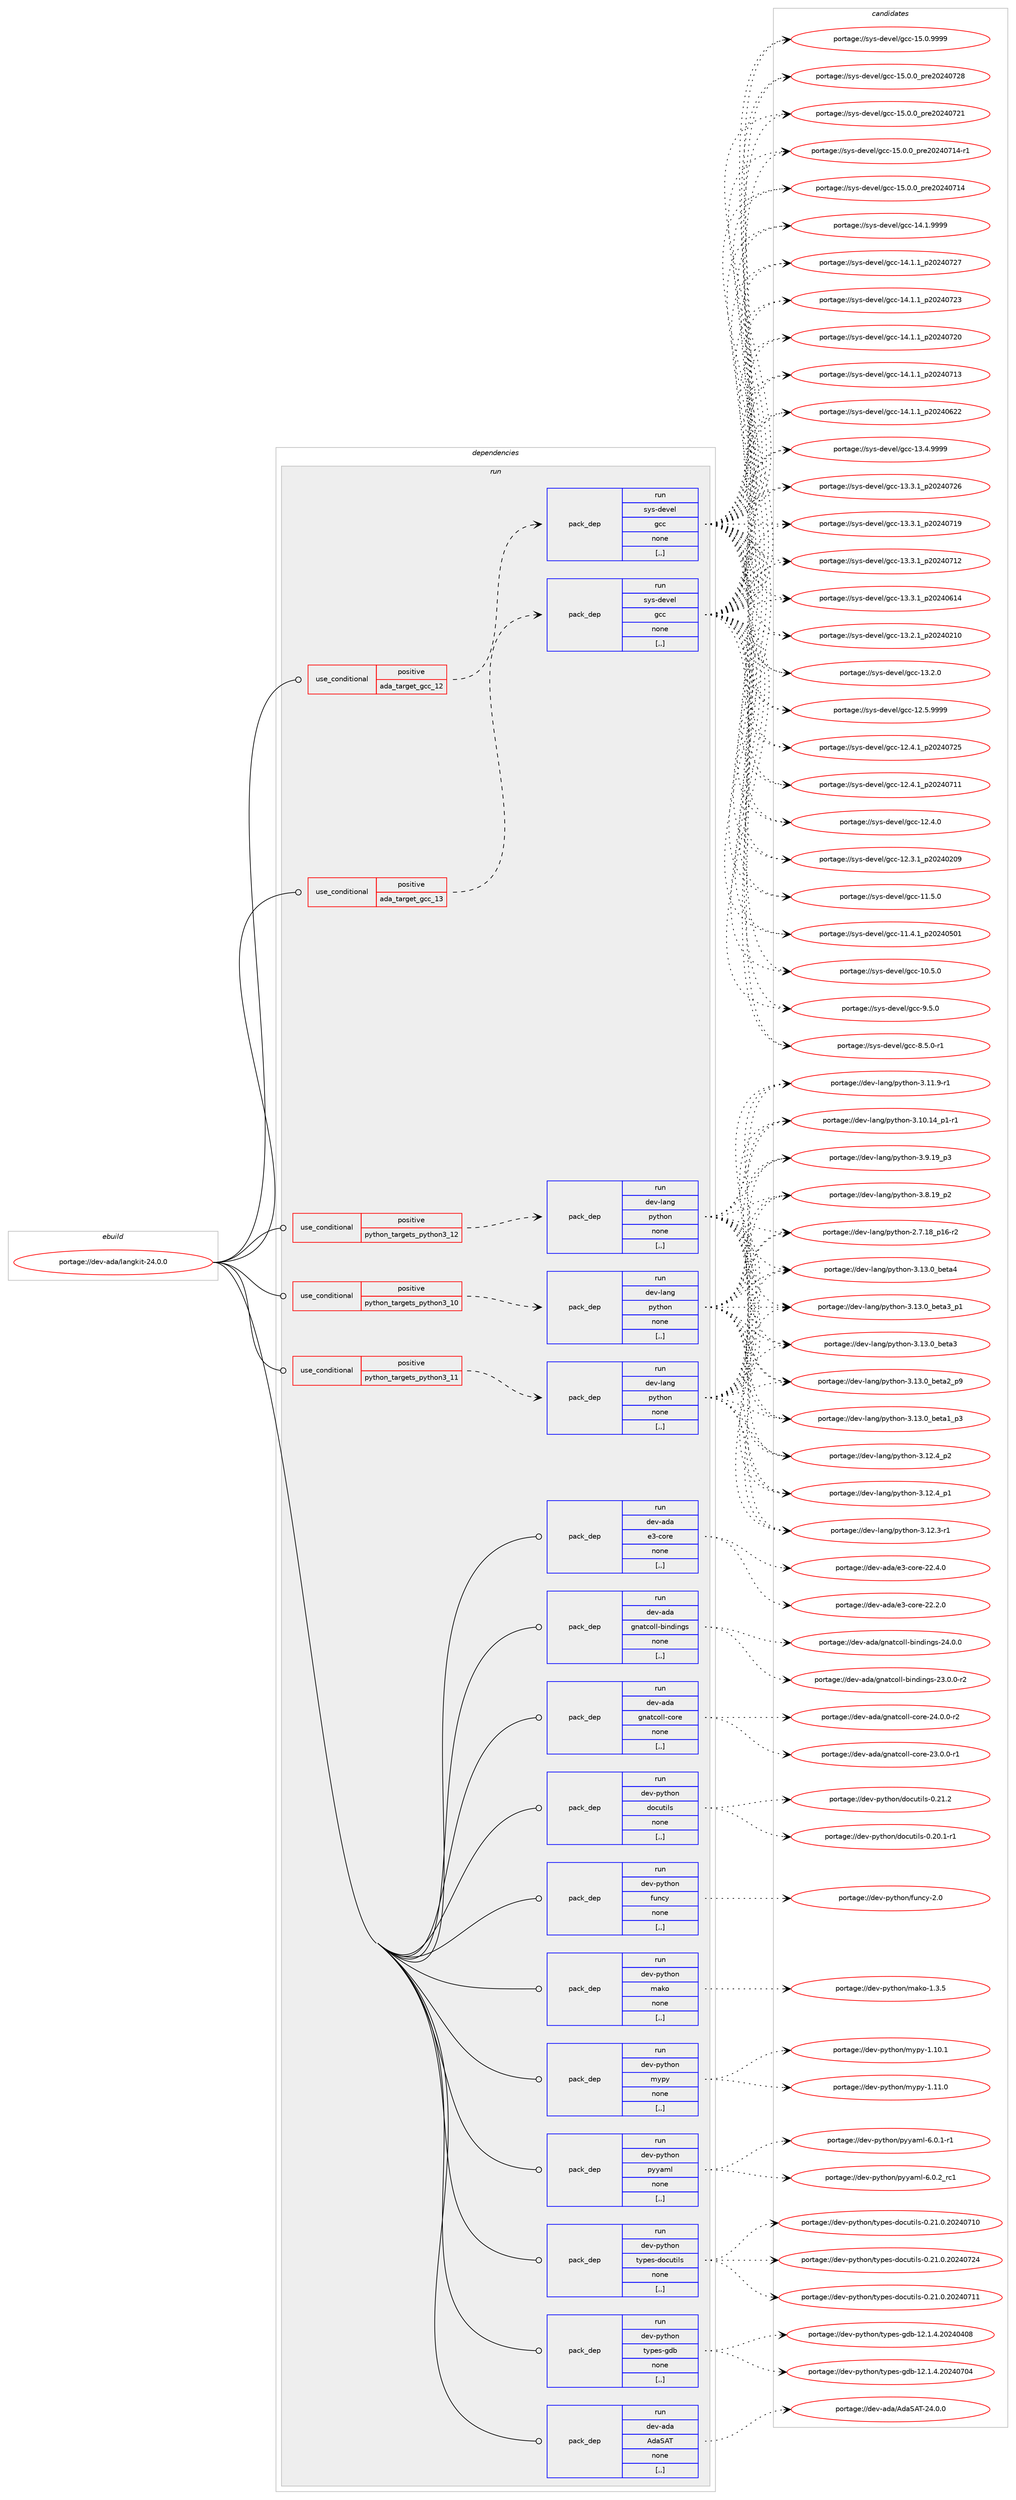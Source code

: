 digraph prolog {

# *************
# Graph options
# *************

newrank=true;
concentrate=true;
compound=true;
graph [rankdir=LR,fontname=Helvetica,fontsize=10,ranksep=1.5];#, ranksep=2.5, nodesep=0.2];
edge  [arrowhead=vee];
node  [fontname=Helvetica,fontsize=10];

# **********
# The ebuild
# **********

subgraph cluster_leftcol {
color=gray;
label=<<i>ebuild</i>>;
id [label="portage://dev-ada/langkit-24.0.0", color=red, width=4, href="../dev-ada/langkit-24.0.0.svg"];
}

# ****************
# The dependencies
# ****************

subgraph cluster_midcol {
color=gray;
label=<<i>dependencies</i>>;
subgraph cluster_compile {
fillcolor="#eeeeee";
style=filled;
label=<<i>compile</i>>;
}
subgraph cluster_compileandrun {
fillcolor="#eeeeee";
style=filled;
label=<<i>compile and run</i>>;
}
subgraph cluster_run {
fillcolor="#eeeeee";
style=filled;
label=<<i>run</i>>;
subgraph cond16660 {
dependency64424 [label=<<TABLE BORDER="0" CELLBORDER="1" CELLSPACING="0" CELLPADDING="4"><TR><TD ROWSPAN="3" CELLPADDING="10">use_conditional</TD></TR><TR><TD>positive</TD></TR><TR><TD>ada_target_gcc_12</TD></TR></TABLE>>, shape=none, color=red];
subgraph pack46844 {
dependency64425 [label=<<TABLE BORDER="0" CELLBORDER="1" CELLSPACING="0" CELLPADDING="4" WIDTH="220"><TR><TD ROWSPAN="6" CELLPADDING="30">pack_dep</TD></TR><TR><TD WIDTH="110">run</TD></TR><TR><TD>sys-devel</TD></TR><TR><TD>gcc</TD></TR><TR><TD>none</TD></TR><TR><TD>[,,]</TD></TR></TABLE>>, shape=none, color=blue];
}
dependency64424:e -> dependency64425:w [weight=20,style="dashed",arrowhead="vee"];
}
id:e -> dependency64424:w [weight=20,style="solid",arrowhead="odot"];
subgraph cond16661 {
dependency64426 [label=<<TABLE BORDER="0" CELLBORDER="1" CELLSPACING="0" CELLPADDING="4"><TR><TD ROWSPAN="3" CELLPADDING="10">use_conditional</TD></TR><TR><TD>positive</TD></TR><TR><TD>ada_target_gcc_13</TD></TR></TABLE>>, shape=none, color=red];
subgraph pack46845 {
dependency64427 [label=<<TABLE BORDER="0" CELLBORDER="1" CELLSPACING="0" CELLPADDING="4" WIDTH="220"><TR><TD ROWSPAN="6" CELLPADDING="30">pack_dep</TD></TR><TR><TD WIDTH="110">run</TD></TR><TR><TD>sys-devel</TD></TR><TR><TD>gcc</TD></TR><TR><TD>none</TD></TR><TR><TD>[,,]</TD></TR></TABLE>>, shape=none, color=blue];
}
dependency64426:e -> dependency64427:w [weight=20,style="dashed",arrowhead="vee"];
}
id:e -> dependency64426:w [weight=20,style="solid",arrowhead="odot"];
subgraph cond16662 {
dependency64428 [label=<<TABLE BORDER="0" CELLBORDER="1" CELLSPACING="0" CELLPADDING="4"><TR><TD ROWSPAN="3" CELLPADDING="10">use_conditional</TD></TR><TR><TD>positive</TD></TR><TR><TD>python_targets_python3_10</TD></TR></TABLE>>, shape=none, color=red];
subgraph pack46846 {
dependency64429 [label=<<TABLE BORDER="0" CELLBORDER="1" CELLSPACING="0" CELLPADDING="4" WIDTH="220"><TR><TD ROWSPAN="6" CELLPADDING="30">pack_dep</TD></TR><TR><TD WIDTH="110">run</TD></TR><TR><TD>dev-lang</TD></TR><TR><TD>python</TD></TR><TR><TD>none</TD></TR><TR><TD>[,,]</TD></TR></TABLE>>, shape=none, color=blue];
}
dependency64428:e -> dependency64429:w [weight=20,style="dashed",arrowhead="vee"];
}
id:e -> dependency64428:w [weight=20,style="solid",arrowhead="odot"];
subgraph cond16663 {
dependency64430 [label=<<TABLE BORDER="0" CELLBORDER="1" CELLSPACING="0" CELLPADDING="4"><TR><TD ROWSPAN="3" CELLPADDING="10">use_conditional</TD></TR><TR><TD>positive</TD></TR><TR><TD>python_targets_python3_11</TD></TR></TABLE>>, shape=none, color=red];
subgraph pack46847 {
dependency64431 [label=<<TABLE BORDER="0" CELLBORDER="1" CELLSPACING="0" CELLPADDING="4" WIDTH="220"><TR><TD ROWSPAN="6" CELLPADDING="30">pack_dep</TD></TR><TR><TD WIDTH="110">run</TD></TR><TR><TD>dev-lang</TD></TR><TR><TD>python</TD></TR><TR><TD>none</TD></TR><TR><TD>[,,]</TD></TR></TABLE>>, shape=none, color=blue];
}
dependency64430:e -> dependency64431:w [weight=20,style="dashed",arrowhead="vee"];
}
id:e -> dependency64430:w [weight=20,style="solid",arrowhead="odot"];
subgraph cond16664 {
dependency64432 [label=<<TABLE BORDER="0" CELLBORDER="1" CELLSPACING="0" CELLPADDING="4"><TR><TD ROWSPAN="3" CELLPADDING="10">use_conditional</TD></TR><TR><TD>positive</TD></TR><TR><TD>python_targets_python3_12</TD></TR></TABLE>>, shape=none, color=red];
subgraph pack46848 {
dependency64433 [label=<<TABLE BORDER="0" CELLBORDER="1" CELLSPACING="0" CELLPADDING="4" WIDTH="220"><TR><TD ROWSPAN="6" CELLPADDING="30">pack_dep</TD></TR><TR><TD WIDTH="110">run</TD></TR><TR><TD>dev-lang</TD></TR><TR><TD>python</TD></TR><TR><TD>none</TD></TR><TR><TD>[,,]</TD></TR></TABLE>>, shape=none, color=blue];
}
dependency64432:e -> dependency64433:w [weight=20,style="dashed",arrowhead="vee"];
}
id:e -> dependency64432:w [weight=20,style="solid",arrowhead="odot"];
subgraph pack46849 {
dependency64434 [label=<<TABLE BORDER="0" CELLBORDER="1" CELLSPACING="0" CELLPADDING="4" WIDTH="220"><TR><TD ROWSPAN="6" CELLPADDING="30">pack_dep</TD></TR><TR><TD WIDTH="110">run</TD></TR><TR><TD>dev-ada</TD></TR><TR><TD>AdaSAT</TD></TR><TR><TD>none</TD></TR><TR><TD>[,,]</TD></TR></TABLE>>, shape=none, color=blue];
}
id:e -> dependency64434:w [weight=20,style="solid",arrowhead="odot"];
subgraph pack46850 {
dependency64435 [label=<<TABLE BORDER="0" CELLBORDER="1" CELLSPACING="0" CELLPADDING="4" WIDTH="220"><TR><TD ROWSPAN="6" CELLPADDING="30">pack_dep</TD></TR><TR><TD WIDTH="110">run</TD></TR><TR><TD>dev-ada</TD></TR><TR><TD>e3-core</TD></TR><TR><TD>none</TD></TR><TR><TD>[,,]</TD></TR></TABLE>>, shape=none, color=blue];
}
id:e -> dependency64435:w [weight=20,style="solid",arrowhead="odot"];
subgraph pack46851 {
dependency64436 [label=<<TABLE BORDER="0" CELLBORDER="1" CELLSPACING="0" CELLPADDING="4" WIDTH="220"><TR><TD ROWSPAN="6" CELLPADDING="30">pack_dep</TD></TR><TR><TD WIDTH="110">run</TD></TR><TR><TD>dev-ada</TD></TR><TR><TD>gnatcoll-bindings</TD></TR><TR><TD>none</TD></TR><TR><TD>[,,]</TD></TR></TABLE>>, shape=none, color=blue];
}
id:e -> dependency64436:w [weight=20,style="solid",arrowhead="odot"];
subgraph pack46852 {
dependency64437 [label=<<TABLE BORDER="0" CELLBORDER="1" CELLSPACING="0" CELLPADDING="4" WIDTH="220"><TR><TD ROWSPAN="6" CELLPADDING="30">pack_dep</TD></TR><TR><TD WIDTH="110">run</TD></TR><TR><TD>dev-ada</TD></TR><TR><TD>gnatcoll-core</TD></TR><TR><TD>none</TD></TR><TR><TD>[,,]</TD></TR></TABLE>>, shape=none, color=blue];
}
id:e -> dependency64437:w [weight=20,style="solid",arrowhead="odot"];
subgraph pack46853 {
dependency64438 [label=<<TABLE BORDER="0" CELLBORDER="1" CELLSPACING="0" CELLPADDING="4" WIDTH="220"><TR><TD ROWSPAN="6" CELLPADDING="30">pack_dep</TD></TR><TR><TD WIDTH="110">run</TD></TR><TR><TD>dev-python</TD></TR><TR><TD>docutils</TD></TR><TR><TD>none</TD></TR><TR><TD>[,,]</TD></TR></TABLE>>, shape=none, color=blue];
}
id:e -> dependency64438:w [weight=20,style="solid",arrowhead="odot"];
subgraph pack46854 {
dependency64439 [label=<<TABLE BORDER="0" CELLBORDER="1" CELLSPACING="0" CELLPADDING="4" WIDTH="220"><TR><TD ROWSPAN="6" CELLPADDING="30">pack_dep</TD></TR><TR><TD WIDTH="110">run</TD></TR><TR><TD>dev-python</TD></TR><TR><TD>funcy</TD></TR><TR><TD>none</TD></TR><TR><TD>[,,]</TD></TR></TABLE>>, shape=none, color=blue];
}
id:e -> dependency64439:w [weight=20,style="solid",arrowhead="odot"];
subgraph pack46855 {
dependency64440 [label=<<TABLE BORDER="0" CELLBORDER="1" CELLSPACING="0" CELLPADDING="4" WIDTH="220"><TR><TD ROWSPAN="6" CELLPADDING="30">pack_dep</TD></TR><TR><TD WIDTH="110">run</TD></TR><TR><TD>dev-python</TD></TR><TR><TD>mako</TD></TR><TR><TD>none</TD></TR><TR><TD>[,,]</TD></TR></TABLE>>, shape=none, color=blue];
}
id:e -> dependency64440:w [weight=20,style="solid",arrowhead="odot"];
subgraph pack46856 {
dependency64441 [label=<<TABLE BORDER="0" CELLBORDER="1" CELLSPACING="0" CELLPADDING="4" WIDTH="220"><TR><TD ROWSPAN="6" CELLPADDING="30">pack_dep</TD></TR><TR><TD WIDTH="110">run</TD></TR><TR><TD>dev-python</TD></TR><TR><TD>mypy</TD></TR><TR><TD>none</TD></TR><TR><TD>[,,]</TD></TR></TABLE>>, shape=none, color=blue];
}
id:e -> dependency64441:w [weight=20,style="solid",arrowhead="odot"];
subgraph pack46857 {
dependency64442 [label=<<TABLE BORDER="0" CELLBORDER="1" CELLSPACING="0" CELLPADDING="4" WIDTH="220"><TR><TD ROWSPAN="6" CELLPADDING="30">pack_dep</TD></TR><TR><TD WIDTH="110">run</TD></TR><TR><TD>dev-python</TD></TR><TR><TD>pyyaml</TD></TR><TR><TD>none</TD></TR><TR><TD>[,,]</TD></TR></TABLE>>, shape=none, color=blue];
}
id:e -> dependency64442:w [weight=20,style="solid",arrowhead="odot"];
subgraph pack46858 {
dependency64443 [label=<<TABLE BORDER="0" CELLBORDER="1" CELLSPACING="0" CELLPADDING="4" WIDTH="220"><TR><TD ROWSPAN="6" CELLPADDING="30">pack_dep</TD></TR><TR><TD WIDTH="110">run</TD></TR><TR><TD>dev-python</TD></TR><TR><TD>types-docutils</TD></TR><TR><TD>none</TD></TR><TR><TD>[,,]</TD></TR></TABLE>>, shape=none, color=blue];
}
id:e -> dependency64443:w [weight=20,style="solid",arrowhead="odot"];
subgraph pack46859 {
dependency64444 [label=<<TABLE BORDER="0" CELLBORDER="1" CELLSPACING="0" CELLPADDING="4" WIDTH="220"><TR><TD ROWSPAN="6" CELLPADDING="30">pack_dep</TD></TR><TR><TD WIDTH="110">run</TD></TR><TR><TD>dev-python</TD></TR><TR><TD>types-gdb</TD></TR><TR><TD>none</TD></TR><TR><TD>[,,]</TD></TR></TABLE>>, shape=none, color=blue];
}
id:e -> dependency64444:w [weight=20,style="solid",arrowhead="odot"];
}
}

# **************
# The candidates
# **************

subgraph cluster_choices {
rank=same;
color=gray;
label=<<i>candidates</i>>;

subgraph choice46844 {
color=black;
nodesep=1;
choice1151211154510010111810110847103999945495346484657575757 [label="portage://sys-devel/gcc-15.0.9999", color=red, width=4,href="../sys-devel/gcc-15.0.9999.svg"];
choice1151211154510010111810110847103999945495346484648951121141015048505248555056 [label="portage://sys-devel/gcc-15.0.0_pre20240728", color=red, width=4,href="../sys-devel/gcc-15.0.0_pre20240728.svg"];
choice1151211154510010111810110847103999945495346484648951121141015048505248555049 [label="portage://sys-devel/gcc-15.0.0_pre20240721", color=red, width=4,href="../sys-devel/gcc-15.0.0_pre20240721.svg"];
choice11512111545100101118101108471039999454953464846489511211410150485052485549524511449 [label="portage://sys-devel/gcc-15.0.0_pre20240714-r1", color=red, width=4,href="../sys-devel/gcc-15.0.0_pre20240714-r1.svg"];
choice1151211154510010111810110847103999945495346484648951121141015048505248554952 [label="portage://sys-devel/gcc-15.0.0_pre20240714", color=red, width=4,href="../sys-devel/gcc-15.0.0_pre20240714.svg"];
choice1151211154510010111810110847103999945495246494657575757 [label="portage://sys-devel/gcc-14.1.9999", color=red, width=4,href="../sys-devel/gcc-14.1.9999.svg"];
choice1151211154510010111810110847103999945495246494649951125048505248555055 [label="portage://sys-devel/gcc-14.1.1_p20240727", color=red, width=4,href="../sys-devel/gcc-14.1.1_p20240727.svg"];
choice1151211154510010111810110847103999945495246494649951125048505248555051 [label="portage://sys-devel/gcc-14.1.1_p20240723", color=red, width=4,href="../sys-devel/gcc-14.1.1_p20240723.svg"];
choice1151211154510010111810110847103999945495246494649951125048505248555048 [label="portage://sys-devel/gcc-14.1.1_p20240720", color=red, width=4,href="../sys-devel/gcc-14.1.1_p20240720.svg"];
choice1151211154510010111810110847103999945495246494649951125048505248554951 [label="portage://sys-devel/gcc-14.1.1_p20240713", color=red, width=4,href="../sys-devel/gcc-14.1.1_p20240713.svg"];
choice1151211154510010111810110847103999945495246494649951125048505248545050 [label="portage://sys-devel/gcc-14.1.1_p20240622", color=red, width=4,href="../sys-devel/gcc-14.1.1_p20240622.svg"];
choice1151211154510010111810110847103999945495146524657575757 [label="portage://sys-devel/gcc-13.4.9999", color=red, width=4,href="../sys-devel/gcc-13.4.9999.svg"];
choice1151211154510010111810110847103999945495146514649951125048505248555054 [label="portage://sys-devel/gcc-13.3.1_p20240726", color=red, width=4,href="../sys-devel/gcc-13.3.1_p20240726.svg"];
choice1151211154510010111810110847103999945495146514649951125048505248554957 [label="portage://sys-devel/gcc-13.3.1_p20240719", color=red, width=4,href="../sys-devel/gcc-13.3.1_p20240719.svg"];
choice1151211154510010111810110847103999945495146514649951125048505248554950 [label="portage://sys-devel/gcc-13.3.1_p20240712", color=red, width=4,href="../sys-devel/gcc-13.3.1_p20240712.svg"];
choice1151211154510010111810110847103999945495146514649951125048505248544952 [label="portage://sys-devel/gcc-13.3.1_p20240614", color=red, width=4,href="../sys-devel/gcc-13.3.1_p20240614.svg"];
choice1151211154510010111810110847103999945495146504649951125048505248504948 [label="portage://sys-devel/gcc-13.2.1_p20240210", color=red, width=4,href="../sys-devel/gcc-13.2.1_p20240210.svg"];
choice1151211154510010111810110847103999945495146504648 [label="portage://sys-devel/gcc-13.2.0", color=red, width=4,href="../sys-devel/gcc-13.2.0.svg"];
choice1151211154510010111810110847103999945495046534657575757 [label="portage://sys-devel/gcc-12.5.9999", color=red, width=4,href="../sys-devel/gcc-12.5.9999.svg"];
choice1151211154510010111810110847103999945495046524649951125048505248555053 [label="portage://sys-devel/gcc-12.4.1_p20240725", color=red, width=4,href="../sys-devel/gcc-12.4.1_p20240725.svg"];
choice1151211154510010111810110847103999945495046524649951125048505248554949 [label="portage://sys-devel/gcc-12.4.1_p20240711", color=red, width=4,href="../sys-devel/gcc-12.4.1_p20240711.svg"];
choice1151211154510010111810110847103999945495046524648 [label="portage://sys-devel/gcc-12.4.0", color=red, width=4,href="../sys-devel/gcc-12.4.0.svg"];
choice1151211154510010111810110847103999945495046514649951125048505248504857 [label="portage://sys-devel/gcc-12.3.1_p20240209", color=red, width=4,href="../sys-devel/gcc-12.3.1_p20240209.svg"];
choice1151211154510010111810110847103999945494946534648 [label="portage://sys-devel/gcc-11.5.0", color=red, width=4,href="../sys-devel/gcc-11.5.0.svg"];
choice1151211154510010111810110847103999945494946524649951125048505248534849 [label="portage://sys-devel/gcc-11.4.1_p20240501", color=red, width=4,href="../sys-devel/gcc-11.4.1_p20240501.svg"];
choice1151211154510010111810110847103999945494846534648 [label="portage://sys-devel/gcc-10.5.0", color=red, width=4,href="../sys-devel/gcc-10.5.0.svg"];
choice11512111545100101118101108471039999455746534648 [label="portage://sys-devel/gcc-9.5.0", color=red, width=4,href="../sys-devel/gcc-9.5.0.svg"];
choice115121115451001011181011084710399994556465346484511449 [label="portage://sys-devel/gcc-8.5.0-r1", color=red, width=4,href="../sys-devel/gcc-8.5.0-r1.svg"];
dependency64425:e -> choice1151211154510010111810110847103999945495346484657575757:w [style=dotted,weight="100"];
dependency64425:e -> choice1151211154510010111810110847103999945495346484648951121141015048505248555056:w [style=dotted,weight="100"];
dependency64425:e -> choice1151211154510010111810110847103999945495346484648951121141015048505248555049:w [style=dotted,weight="100"];
dependency64425:e -> choice11512111545100101118101108471039999454953464846489511211410150485052485549524511449:w [style=dotted,weight="100"];
dependency64425:e -> choice1151211154510010111810110847103999945495346484648951121141015048505248554952:w [style=dotted,weight="100"];
dependency64425:e -> choice1151211154510010111810110847103999945495246494657575757:w [style=dotted,weight="100"];
dependency64425:e -> choice1151211154510010111810110847103999945495246494649951125048505248555055:w [style=dotted,weight="100"];
dependency64425:e -> choice1151211154510010111810110847103999945495246494649951125048505248555051:w [style=dotted,weight="100"];
dependency64425:e -> choice1151211154510010111810110847103999945495246494649951125048505248555048:w [style=dotted,weight="100"];
dependency64425:e -> choice1151211154510010111810110847103999945495246494649951125048505248554951:w [style=dotted,weight="100"];
dependency64425:e -> choice1151211154510010111810110847103999945495246494649951125048505248545050:w [style=dotted,weight="100"];
dependency64425:e -> choice1151211154510010111810110847103999945495146524657575757:w [style=dotted,weight="100"];
dependency64425:e -> choice1151211154510010111810110847103999945495146514649951125048505248555054:w [style=dotted,weight="100"];
dependency64425:e -> choice1151211154510010111810110847103999945495146514649951125048505248554957:w [style=dotted,weight="100"];
dependency64425:e -> choice1151211154510010111810110847103999945495146514649951125048505248554950:w [style=dotted,weight="100"];
dependency64425:e -> choice1151211154510010111810110847103999945495146514649951125048505248544952:w [style=dotted,weight="100"];
dependency64425:e -> choice1151211154510010111810110847103999945495146504649951125048505248504948:w [style=dotted,weight="100"];
dependency64425:e -> choice1151211154510010111810110847103999945495146504648:w [style=dotted,weight="100"];
dependency64425:e -> choice1151211154510010111810110847103999945495046534657575757:w [style=dotted,weight="100"];
dependency64425:e -> choice1151211154510010111810110847103999945495046524649951125048505248555053:w [style=dotted,weight="100"];
dependency64425:e -> choice1151211154510010111810110847103999945495046524649951125048505248554949:w [style=dotted,weight="100"];
dependency64425:e -> choice1151211154510010111810110847103999945495046524648:w [style=dotted,weight="100"];
dependency64425:e -> choice1151211154510010111810110847103999945495046514649951125048505248504857:w [style=dotted,weight="100"];
dependency64425:e -> choice1151211154510010111810110847103999945494946534648:w [style=dotted,weight="100"];
dependency64425:e -> choice1151211154510010111810110847103999945494946524649951125048505248534849:w [style=dotted,weight="100"];
dependency64425:e -> choice1151211154510010111810110847103999945494846534648:w [style=dotted,weight="100"];
dependency64425:e -> choice11512111545100101118101108471039999455746534648:w [style=dotted,weight="100"];
dependency64425:e -> choice115121115451001011181011084710399994556465346484511449:w [style=dotted,weight="100"];
}
subgraph choice46845 {
color=black;
nodesep=1;
choice1151211154510010111810110847103999945495346484657575757 [label="portage://sys-devel/gcc-15.0.9999", color=red, width=4,href="../sys-devel/gcc-15.0.9999.svg"];
choice1151211154510010111810110847103999945495346484648951121141015048505248555056 [label="portage://sys-devel/gcc-15.0.0_pre20240728", color=red, width=4,href="../sys-devel/gcc-15.0.0_pre20240728.svg"];
choice1151211154510010111810110847103999945495346484648951121141015048505248555049 [label="portage://sys-devel/gcc-15.0.0_pre20240721", color=red, width=4,href="../sys-devel/gcc-15.0.0_pre20240721.svg"];
choice11512111545100101118101108471039999454953464846489511211410150485052485549524511449 [label="portage://sys-devel/gcc-15.0.0_pre20240714-r1", color=red, width=4,href="../sys-devel/gcc-15.0.0_pre20240714-r1.svg"];
choice1151211154510010111810110847103999945495346484648951121141015048505248554952 [label="portage://sys-devel/gcc-15.0.0_pre20240714", color=red, width=4,href="../sys-devel/gcc-15.0.0_pre20240714.svg"];
choice1151211154510010111810110847103999945495246494657575757 [label="portage://sys-devel/gcc-14.1.9999", color=red, width=4,href="../sys-devel/gcc-14.1.9999.svg"];
choice1151211154510010111810110847103999945495246494649951125048505248555055 [label="portage://sys-devel/gcc-14.1.1_p20240727", color=red, width=4,href="../sys-devel/gcc-14.1.1_p20240727.svg"];
choice1151211154510010111810110847103999945495246494649951125048505248555051 [label="portage://sys-devel/gcc-14.1.1_p20240723", color=red, width=4,href="../sys-devel/gcc-14.1.1_p20240723.svg"];
choice1151211154510010111810110847103999945495246494649951125048505248555048 [label="portage://sys-devel/gcc-14.1.1_p20240720", color=red, width=4,href="../sys-devel/gcc-14.1.1_p20240720.svg"];
choice1151211154510010111810110847103999945495246494649951125048505248554951 [label="portage://sys-devel/gcc-14.1.1_p20240713", color=red, width=4,href="../sys-devel/gcc-14.1.1_p20240713.svg"];
choice1151211154510010111810110847103999945495246494649951125048505248545050 [label="portage://sys-devel/gcc-14.1.1_p20240622", color=red, width=4,href="../sys-devel/gcc-14.1.1_p20240622.svg"];
choice1151211154510010111810110847103999945495146524657575757 [label="portage://sys-devel/gcc-13.4.9999", color=red, width=4,href="../sys-devel/gcc-13.4.9999.svg"];
choice1151211154510010111810110847103999945495146514649951125048505248555054 [label="portage://sys-devel/gcc-13.3.1_p20240726", color=red, width=4,href="../sys-devel/gcc-13.3.1_p20240726.svg"];
choice1151211154510010111810110847103999945495146514649951125048505248554957 [label="portage://sys-devel/gcc-13.3.1_p20240719", color=red, width=4,href="../sys-devel/gcc-13.3.1_p20240719.svg"];
choice1151211154510010111810110847103999945495146514649951125048505248554950 [label="portage://sys-devel/gcc-13.3.1_p20240712", color=red, width=4,href="../sys-devel/gcc-13.3.1_p20240712.svg"];
choice1151211154510010111810110847103999945495146514649951125048505248544952 [label="portage://sys-devel/gcc-13.3.1_p20240614", color=red, width=4,href="../sys-devel/gcc-13.3.1_p20240614.svg"];
choice1151211154510010111810110847103999945495146504649951125048505248504948 [label="portage://sys-devel/gcc-13.2.1_p20240210", color=red, width=4,href="../sys-devel/gcc-13.2.1_p20240210.svg"];
choice1151211154510010111810110847103999945495146504648 [label="portage://sys-devel/gcc-13.2.0", color=red, width=4,href="../sys-devel/gcc-13.2.0.svg"];
choice1151211154510010111810110847103999945495046534657575757 [label="portage://sys-devel/gcc-12.5.9999", color=red, width=4,href="../sys-devel/gcc-12.5.9999.svg"];
choice1151211154510010111810110847103999945495046524649951125048505248555053 [label="portage://sys-devel/gcc-12.4.1_p20240725", color=red, width=4,href="../sys-devel/gcc-12.4.1_p20240725.svg"];
choice1151211154510010111810110847103999945495046524649951125048505248554949 [label="portage://sys-devel/gcc-12.4.1_p20240711", color=red, width=4,href="../sys-devel/gcc-12.4.1_p20240711.svg"];
choice1151211154510010111810110847103999945495046524648 [label="portage://sys-devel/gcc-12.4.0", color=red, width=4,href="../sys-devel/gcc-12.4.0.svg"];
choice1151211154510010111810110847103999945495046514649951125048505248504857 [label="portage://sys-devel/gcc-12.3.1_p20240209", color=red, width=4,href="../sys-devel/gcc-12.3.1_p20240209.svg"];
choice1151211154510010111810110847103999945494946534648 [label="portage://sys-devel/gcc-11.5.0", color=red, width=4,href="../sys-devel/gcc-11.5.0.svg"];
choice1151211154510010111810110847103999945494946524649951125048505248534849 [label="portage://sys-devel/gcc-11.4.1_p20240501", color=red, width=4,href="../sys-devel/gcc-11.4.1_p20240501.svg"];
choice1151211154510010111810110847103999945494846534648 [label="portage://sys-devel/gcc-10.5.0", color=red, width=4,href="../sys-devel/gcc-10.5.0.svg"];
choice11512111545100101118101108471039999455746534648 [label="portage://sys-devel/gcc-9.5.0", color=red, width=4,href="../sys-devel/gcc-9.5.0.svg"];
choice115121115451001011181011084710399994556465346484511449 [label="portage://sys-devel/gcc-8.5.0-r1", color=red, width=4,href="../sys-devel/gcc-8.5.0-r1.svg"];
dependency64427:e -> choice1151211154510010111810110847103999945495346484657575757:w [style=dotted,weight="100"];
dependency64427:e -> choice1151211154510010111810110847103999945495346484648951121141015048505248555056:w [style=dotted,weight="100"];
dependency64427:e -> choice1151211154510010111810110847103999945495346484648951121141015048505248555049:w [style=dotted,weight="100"];
dependency64427:e -> choice11512111545100101118101108471039999454953464846489511211410150485052485549524511449:w [style=dotted,weight="100"];
dependency64427:e -> choice1151211154510010111810110847103999945495346484648951121141015048505248554952:w [style=dotted,weight="100"];
dependency64427:e -> choice1151211154510010111810110847103999945495246494657575757:w [style=dotted,weight="100"];
dependency64427:e -> choice1151211154510010111810110847103999945495246494649951125048505248555055:w [style=dotted,weight="100"];
dependency64427:e -> choice1151211154510010111810110847103999945495246494649951125048505248555051:w [style=dotted,weight="100"];
dependency64427:e -> choice1151211154510010111810110847103999945495246494649951125048505248555048:w [style=dotted,weight="100"];
dependency64427:e -> choice1151211154510010111810110847103999945495246494649951125048505248554951:w [style=dotted,weight="100"];
dependency64427:e -> choice1151211154510010111810110847103999945495246494649951125048505248545050:w [style=dotted,weight="100"];
dependency64427:e -> choice1151211154510010111810110847103999945495146524657575757:w [style=dotted,weight="100"];
dependency64427:e -> choice1151211154510010111810110847103999945495146514649951125048505248555054:w [style=dotted,weight="100"];
dependency64427:e -> choice1151211154510010111810110847103999945495146514649951125048505248554957:w [style=dotted,weight="100"];
dependency64427:e -> choice1151211154510010111810110847103999945495146514649951125048505248554950:w [style=dotted,weight="100"];
dependency64427:e -> choice1151211154510010111810110847103999945495146514649951125048505248544952:w [style=dotted,weight="100"];
dependency64427:e -> choice1151211154510010111810110847103999945495146504649951125048505248504948:w [style=dotted,weight="100"];
dependency64427:e -> choice1151211154510010111810110847103999945495146504648:w [style=dotted,weight="100"];
dependency64427:e -> choice1151211154510010111810110847103999945495046534657575757:w [style=dotted,weight="100"];
dependency64427:e -> choice1151211154510010111810110847103999945495046524649951125048505248555053:w [style=dotted,weight="100"];
dependency64427:e -> choice1151211154510010111810110847103999945495046524649951125048505248554949:w [style=dotted,weight="100"];
dependency64427:e -> choice1151211154510010111810110847103999945495046524648:w [style=dotted,weight="100"];
dependency64427:e -> choice1151211154510010111810110847103999945495046514649951125048505248504857:w [style=dotted,weight="100"];
dependency64427:e -> choice1151211154510010111810110847103999945494946534648:w [style=dotted,weight="100"];
dependency64427:e -> choice1151211154510010111810110847103999945494946524649951125048505248534849:w [style=dotted,weight="100"];
dependency64427:e -> choice1151211154510010111810110847103999945494846534648:w [style=dotted,weight="100"];
dependency64427:e -> choice11512111545100101118101108471039999455746534648:w [style=dotted,weight="100"];
dependency64427:e -> choice115121115451001011181011084710399994556465346484511449:w [style=dotted,weight="100"];
}
subgraph choice46846 {
color=black;
nodesep=1;
choice1001011184510897110103471121211161041111104551464951464895981011169752 [label="portage://dev-lang/python-3.13.0_beta4", color=red, width=4,href="../dev-lang/python-3.13.0_beta4.svg"];
choice10010111845108971101034711212111610411111045514649514648959810111697519511249 [label="portage://dev-lang/python-3.13.0_beta3_p1", color=red, width=4,href="../dev-lang/python-3.13.0_beta3_p1.svg"];
choice1001011184510897110103471121211161041111104551464951464895981011169751 [label="portage://dev-lang/python-3.13.0_beta3", color=red, width=4,href="../dev-lang/python-3.13.0_beta3.svg"];
choice10010111845108971101034711212111610411111045514649514648959810111697509511257 [label="portage://dev-lang/python-3.13.0_beta2_p9", color=red, width=4,href="../dev-lang/python-3.13.0_beta2_p9.svg"];
choice10010111845108971101034711212111610411111045514649514648959810111697499511251 [label="portage://dev-lang/python-3.13.0_beta1_p3", color=red, width=4,href="../dev-lang/python-3.13.0_beta1_p3.svg"];
choice100101118451089711010347112121116104111110455146495046529511250 [label="portage://dev-lang/python-3.12.4_p2", color=red, width=4,href="../dev-lang/python-3.12.4_p2.svg"];
choice100101118451089711010347112121116104111110455146495046529511249 [label="portage://dev-lang/python-3.12.4_p1", color=red, width=4,href="../dev-lang/python-3.12.4_p1.svg"];
choice100101118451089711010347112121116104111110455146495046514511449 [label="portage://dev-lang/python-3.12.3-r1", color=red, width=4,href="../dev-lang/python-3.12.3-r1.svg"];
choice100101118451089711010347112121116104111110455146494946574511449 [label="portage://dev-lang/python-3.11.9-r1", color=red, width=4,href="../dev-lang/python-3.11.9-r1.svg"];
choice100101118451089711010347112121116104111110455146494846495295112494511449 [label="portage://dev-lang/python-3.10.14_p1-r1", color=red, width=4,href="../dev-lang/python-3.10.14_p1-r1.svg"];
choice100101118451089711010347112121116104111110455146574649579511251 [label="portage://dev-lang/python-3.9.19_p3", color=red, width=4,href="../dev-lang/python-3.9.19_p3.svg"];
choice100101118451089711010347112121116104111110455146564649579511250 [label="portage://dev-lang/python-3.8.19_p2", color=red, width=4,href="../dev-lang/python-3.8.19_p2.svg"];
choice100101118451089711010347112121116104111110455046554649569511249544511450 [label="portage://dev-lang/python-2.7.18_p16-r2", color=red, width=4,href="../dev-lang/python-2.7.18_p16-r2.svg"];
dependency64429:e -> choice1001011184510897110103471121211161041111104551464951464895981011169752:w [style=dotted,weight="100"];
dependency64429:e -> choice10010111845108971101034711212111610411111045514649514648959810111697519511249:w [style=dotted,weight="100"];
dependency64429:e -> choice1001011184510897110103471121211161041111104551464951464895981011169751:w [style=dotted,weight="100"];
dependency64429:e -> choice10010111845108971101034711212111610411111045514649514648959810111697509511257:w [style=dotted,weight="100"];
dependency64429:e -> choice10010111845108971101034711212111610411111045514649514648959810111697499511251:w [style=dotted,weight="100"];
dependency64429:e -> choice100101118451089711010347112121116104111110455146495046529511250:w [style=dotted,weight="100"];
dependency64429:e -> choice100101118451089711010347112121116104111110455146495046529511249:w [style=dotted,weight="100"];
dependency64429:e -> choice100101118451089711010347112121116104111110455146495046514511449:w [style=dotted,weight="100"];
dependency64429:e -> choice100101118451089711010347112121116104111110455146494946574511449:w [style=dotted,weight="100"];
dependency64429:e -> choice100101118451089711010347112121116104111110455146494846495295112494511449:w [style=dotted,weight="100"];
dependency64429:e -> choice100101118451089711010347112121116104111110455146574649579511251:w [style=dotted,weight="100"];
dependency64429:e -> choice100101118451089711010347112121116104111110455146564649579511250:w [style=dotted,weight="100"];
dependency64429:e -> choice100101118451089711010347112121116104111110455046554649569511249544511450:w [style=dotted,weight="100"];
}
subgraph choice46847 {
color=black;
nodesep=1;
choice1001011184510897110103471121211161041111104551464951464895981011169752 [label="portage://dev-lang/python-3.13.0_beta4", color=red, width=4,href="../dev-lang/python-3.13.0_beta4.svg"];
choice10010111845108971101034711212111610411111045514649514648959810111697519511249 [label="portage://dev-lang/python-3.13.0_beta3_p1", color=red, width=4,href="../dev-lang/python-3.13.0_beta3_p1.svg"];
choice1001011184510897110103471121211161041111104551464951464895981011169751 [label="portage://dev-lang/python-3.13.0_beta3", color=red, width=4,href="../dev-lang/python-3.13.0_beta3.svg"];
choice10010111845108971101034711212111610411111045514649514648959810111697509511257 [label="portage://dev-lang/python-3.13.0_beta2_p9", color=red, width=4,href="../dev-lang/python-3.13.0_beta2_p9.svg"];
choice10010111845108971101034711212111610411111045514649514648959810111697499511251 [label="portage://dev-lang/python-3.13.0_beta1_p3", color=red, width=4,href="../dev-lang/python-3.13.0_beta1_p3.svg"];
choice100101118451089711010347112121116104111110455146495046529511250 [label="portage://dev-lang/python-3.12.4_p2", color=red, width=4,href="../dev-lang/python-3.12.4_p2.svg"];
choice100101118451089711010347112121116104111110455146495046529511249 [label="portage://dev-lang/python-3.12.4_p1", color=red, width=4,href="../dev-lang/python-3.12.4_p1.svg"];
choice100101118451089711010347112121116104111110455146495046514511449 [label="portage://dev-lang/python-3.12.3-r1", color=red, width=4,href="../dev-lang/python-3.12.3-r1.svg"];
choice100101118451089711010347112121116104111110455146494946574511449 [label="portage://dev-lang/python-3.11.9-r1", color=red, width=4,href="../dev-lang/python-3.11.9-r1.svg"];
choice100101118451089711010347112121116104111110455146494846495295112494511449 [label="portage://dev-lang/python-3.10.14_p1-r1", color=red, width=4,href="../dev-lang/python-3.10.14_p1-r1.svg"];
choice100101118451089711010347112121116104111110455146574649579511251 [label="portage://dev-lang/python-3.9.19_p3", color=red, width=4,href="../dev-lang/python-3.9.19_p3.svg"];
choice100101118451089711010347112121116104111110455146564649579511250 [label="portage://dev-lang/python-3.8.19_p2", color=red, width=4,href="../dev-lang/python-3.8.19_p2.svg"];
choice100101118451089711010347112121116104111110455046554649569511249544511450 [label="portage://dev-lang/python-2.7.18_p16-r2", color=red, width=4,href="../dev-lang/python-2.7.18_p16-r2.svg"];
dependency64431:e -> choice1001011184510897110103471121211161041111104551464951464895981011169752:w [style=dotted,weight="100"];
dependency64431:e -> choice10010111845108971101034711212111610411111045514649514648959810111697519511249:w [style=dotted,weight="100"];
dependency64431:e -> choice1001011184510897110103471121211161041111104551464951464895981011169751:w [style=dotted,weight="100"];
dependency64431:e -> choice10010111845108971101034711212111610411111045514649514648959810111697509511257:w [style=dotted,weight="100"];
dependency64431:e -> choice10010111845108971101034711212111610411111045514649514648959810111697499511251:w [style=dotted,weight="100"];
dependency64431:e -> choice100101118451089711010347112121116104111110455146495046529511250:w [style=dotted,weight="100"];
dependency64431:e -> choice100101118451089711010347112121116104111110455146495046529511249:w [style=dotted,weight="100"];
dependency64431:e -> choice100101118451089711010347112121116104111110455146495046514511449:w [style=dotted,weight="100"];
dependency64431:e -> choice100101118451089711010347112121116104111110455146494946574511449:w [style=dotted,weight="100"];
dependency64431:e -> choice100101118451089711010347112121116104111110455146494846495295112494511449:w [style=dotted,weight="100"];
dependency64431:e -> choice100101118451089711010347112121116104111110455146574649579511251:w [style=dotted,weight="100"];
dependency64431:e -> choice100101118451089711010347112121116104111110455146564649579511250:w [style=dotted,weight="100"];
dependency64431:e -> choice100101118451089711010347112121116104111110455046554649569511249544511450:w [style=dotted,weight="100"];
}
subgraph choice46848 {
color=black;
nodesep=1;
choice1001011184510897110103471121211161041111104551464951464895981011169752 [label="portage://dev-lang/python-3.13.0_beta4", color=red, width=4,href="../dev-lang/python-3.13.0_beta4.svg"];
choice10010111845108971101034711212111610411111045514649514648959810111697519511249 [label="portage://dev-lang/python-3.13.0_beta3_p1", color=red, width=4,href="../dev-lang/python-3.13.0_beta3_p1.svg"];
choice1001011184510897110103471121211161041111104551464951464895981011169751 [label="portage://dev-lang/python-3.13.0_beta3", color=red, width=4,href="../dev-lang/python-3.13.0_beta3.svg"];
choice10010111845108971101034711212111610411111045514649514648959810111697509511257 [label="portage://dev-lang/python-3.13.0_beta2_p9", color=red, width=4,href="../dev-lang/python-3.13.0_beta2_p9.svg"];
choice10010111845108971101034711212111610411111045514649514648959810111697499511251 [label="portage://dev-lang/python-3.13.0_beta1_p3", color=red, width=4,href="../dev-lang/python-3.13.0_beta1_p3.svg"];
choice100101118451089711010347112121116104111110455146495046529511250 [label="portage://dev-lang/python-3.12.4_p2", color=red, width=4,href="../dev-lang/python-3.12.4_p2.svg"];
choice100101118451089711010347112121116104111110455146495046529511249 [label="portage://dev-lang/python-3.12.4_p1", color=red, width=4,href="../dev-lang/python-3.12.4_p1.svg"];
choice100101118451089711010347112121116104111110455146495046514511449 [label="portage://dev-lang/python-3.12.3-r1", color=red, width=4,href="../dev-lang/python-3.12.3-r1.svg"];
choice100101118451089711010347112121116104111110455146494946574511449 [label="portage://dev-lang/python-3.11.9-r1", color=red, width=4,href="../dev-lang/python-3.11.9-r1.svg"];
choice100101118451089711010347112121116104111110455146494846495295112494511449 [label="portage://dev-lang/python-3.10.14_p1-r1", color=red, width=4,href="../dev-lang/python-3.10.14_p1-r1.svg"];
choice100101118451089711010347112121116104111110455146574649579511251 [label="portage://dev-lang/python-3.9.19_p3", color=red, width=4,href="../dev-lang/python-3.9.19_p3.svg"];
choice100101118451089711010347112121116104111110455146564649579511250 [label="portage://dev-lang/python-3.8.19_p2", color=red, width=4,href="../dev-lang/python-3.8.19_p2.svg"];
choice100101118451089711010347112121116104111110455046554649569511249544511450 [label="portage://dev-lang/python-2.7.18_p16-r2", color=red, width=4,href="../dev-lang/python-2.7.18_p16-r2.svg"];
dependency64433:e -> choice1001011184510897110103471121211161041111104551464951464895981011169752:w [style=dotted,weight="100"];
dependency64433:e -> choice10010111845108971101034711212111610411111045514649514648959810111697519511249:w [style=dotted,weight="100"];
dependency64433:e -> choice1001011184510897110103471121211161041111104551464951464895981011169751:w [style=dotted,weight="100"];
dependency64433:e -> choice10010111845108971101034711212111610411111045514649514648959810111697509511257:w [style=dotted,weight="100"];
dependency64433:e -> choice10010111845108971101034711212111610411111045514649514648959810111697499511251:w [style=dotted,weight="100"];
dependency64433:e -> choice100101118451089711010347112121116104111110455146495046529511250:w [style=dotted,weight="100"];
dependency64433:e -> choice100101118451089711010347112121116104111110455146495046529511249:w [style=dotted,weight="100"];
dependency64433:e -> choice100101118451089711010347112121116104111110455146495046514511449:w [style=dotted,weight="100"];
dependency64433:e -> choice100101118451089711010347112121116104111110455146494946574511449:w [style=dotted,weight="100"];
dependency64433:e -> choice100101118451089711010347112121116104111110455146494846495295112494511449:w [style=dotted,weight="100"];
dependency64433:e -> choice100101118451089711010347112121116104111110455146574649579511251:w [style=dotted,weight="100"];
dependency64433:e -> choice100101118451089711010347112121116104111110455146564649579511250:w [style=dotted,weight="100"];
dependency64433:e -> choice100101118451089711010347112121116104111110455046554649569511249544511450:w [style=dotted,weight="100"];
}
subgraph choice46849 {
color=black;
nodesep=1;
choice10010111845971009747651009783658445505246484648 [label="portage://dev-ada/AdaSAT-24.0.0", color=red, width=4,href="../dev-ada/AdaSAT-24.0.0.svg"];
dependency64434:e -> choice10010111845971009747651009783658445505246484648:w [style=dotted,weight="100"];
}
subgraph choice46850 {
color=black;
nodesep=1;
choice1001011184597100974710151459911111410145505046524648 [label="portage://dev-ada/e3-core-22.4.0", color=red, width=4,href="../dev-ada/e3-core-22.4.0.svg"];
choice1001011184597100974710151459911111410145505046504648 [label="portage://dev-ada/e3-core-22.2.0", color=red, width=4,href="../dev-ada/e3-core-22.2.0.svg"];
dependency64435:e -> choice1001011184597100974710151459911111410145505046524648:w [style=dotted,weight="100"];
dependency64435:e -> choice1001011184597100974710151459911111410145505046504648:w [style=dotted,weight="100"];
}
subgraph choice46851 {
color=black;
nodesep=1;
choice100101118459710097471031109711699111108108459810511010010511010311545505246484648 [label="portage://dev-ada/gnatcoll-bindings-24.0.0", color=red, width=4,href="../dev-ada/gnatcoll-bindings-24.0.0.svg"];
choice1001011184597100974710311097116991111081084598105110100105110103115455051464846484511450 [label="portage://dev-ada/gnatcoll-bindings-23.0.0-r2", color=red, width=4,href="../dev-ada/gnatcoll-bindings-23.0.0-r2.svg"];
dependency64436:e -> choice100101118459710097471031109711699111108108459810511010010511010311545505246484648:w [style=dotted,weight="100"];
dependency64436:e -> choice1001011184597100974710311097116991111081084598105110100105110103115455051464846484511450:w [style=dotted,weight="100"];
}
subgraph choice46852 {
color=black;
nodesep=1;
choice1001011184597100974710311097116991111081084599111114101455052464846484511450 [label="portage://dev-ada/gnatcoll-core-24.0.0-r2", color=red, width=4,href="../dev-ada/gnatcoll-core-24.0.0-r2.svg"];
choice1001011184597100974710311097116991111081084599111114101455051464846484511449 [label="portage://dev-ada/gnatcoll-core-23.0.0-r1", color=red, width=4,href="../dev-ada/gnatcoll-core-23.0.0-r1.svg"];
dependency64437:e -> choice1001011184597100974710311097116991111081084599111114101455052464846484511450:w [style=dotted,weight="100"];
dependency64437:e -> choice1001011184597100974710311097116991111081084599111114101455051464846484511449:w [style=dotted,weight="100"];
}
subgraph choice46853 {
color=black;
nodesep=1;
choice10010111845112121116104111110471001119911711610510811545484650494650 [label="portage://dev-python/docutils-0.21.2", color=red, width=4,href="../dev-python/docutils-0.21.2.svg"];
choice100101118451121211161041111104710011199117116105108115454846504846494511449 [label="portage://dev-python/docutils-0.20.1-r1", color=red, width=4,href="../dev-python/docutils-0.20.1-r1.svg"];
dependency64438:e -> choice10010111845112121116104111110471001119911711610510811545484650494650:w [style=dotted,weight="100"];
dependency64438:e -> choice100101118451121211161041111104710011199117116105108115454846504846494511449:w [style=dotted,weight="100"];
}
subgraph choice46854 {
color=black;
nodesep=1;
choice10010111845112121116104111110471021171109912145504648 [label="portage://dev-python/funcy-2.0", color=red, width=4,href="../dev-python/funcy-2.0.svg"];
dependency64439:e -> choice10010111845112121116104111110471021171109912145504648:w [style=dotted,weight="100"];
}
subgraph choice46855 {
color=black;
nodesep=1;
choice100101118451121211161041111104710997107111454946514653 [label="portage://dev-python/mako-1.3.5", color=red, width=4,href="../dev-python/mako-1.3.5.svg"];
dependency64440:e -> choice100101118451121211161041111104710997107111454946514653:w [style=dotted,weight="100"];
}
subgraph choice46856 {
color=black;
nodesep=1;
choice100101118451121211161041111104710912111212145494649494648 [label="portage://dev-python/mypy-1.11.0", color=red, width=4,href="../dev-python/mypy-1.11.0.svg"];
choice100101118451121211161041111104710912111212145494649484649 [label="portage://dev-python/mypy-1.10.1", color=red, width=4,href="../dev-python/mypy-1.10.1.svg"];
dependency64441:e -> choice100101118451121211161041111104710912111212145494649494648:w [style=dotted,weight="100"];
dependency64441:e -> choice100101118451121211161041111104710912111212145494649484649:w [style=dotted,weight="100"];
}
subgraph choice46857 {
color=black;
nodesep=1;
choice100101118451121211161041111104711212112197109108455446484650951149949 [label="portage://dev-python/pyyaml-6.0.2_rc1", color=red, width=4,href="../dev-python/pyyaml-6.0.2_rc1.svg"];
choice1001011184511212111610411111047112121121971091084554464846494511449 [label="portage://dev-python/pyyaml-6.0.1-r1", color=red, width=4,href="../dev-python/pyyaml-6.0.1-r1.svg"];
dependency64442:e -> choice100101118451121211161041111104711212112197109108455446484650951149949:w [style=dotted,weight="100"];
dependency64442:e -> choice1001011184511212111610411111047112121121971091084554464846494511449:w [style=dotted,weight="100"];
}
subgraph choice46858 {
color=black;
nodesep=1;
choice1001011184511212111610411111047116121112101115451001119911711610510811545484650494648465048505248555052 [label="portage://dev-python/types-docutils-0.21.0.20240724", color=red, width=4,href="../dev-python/types-docutils-0.21.0.20240724.svg"];
choice1001011184511212111610411111047116121112101115451001119911711610510811545484650494648465048505248554949 [label="portage://dev-python/types-docutils-0.21.0.20240711", color=red, width=4,href="../dev-python/types-docutils-0.21.0.20240711.svg"];
choice1001011184511212111610411111047116121112101115451001119911711610510811545484650494648465048505248554948 [label="portage://dev-python/types-docutils-0.21.0.20240710", color=red, width=4,href="../dev-python/types-docutils-0.21.0.20240710.svg"];
dependency64443:e -> choice1001011184511212111610411111047116121112101115451001119911711610510811545484650494648465048505248555052:w [style=dotted,weight="100"];
dependency64443:e -> choice1001011184511212111610411111047116121112101115451001119911711610510811545484650494648465048505248554949:w [style=dotted,weight="100"];
dependency64443:e -> choice1001011184511212111610411111047116121112101115451001119911711610510811545484650494648465048505248554948:w [style=dotted,weight="100"];
}
subgraph choice46859 {
color=black;
nodesep=1;
choice1001011184511212111610411111047116121112101115451031009845495046494652465048505248554852 [label="portage://dev-python/types-gdb-12.1.4.20240704", color=red, width=4,href="../dev-python/types-gdb-12.1.4.20240704.svg"];
choice1001011184511212111610411111047116121112101115451031009845495046494652465048505248524856 [label="portage://dev-python/types-gdb-12.1.4.20240408", color=red, width=4,href="../dev-python/types-gdb-12.1.4.20240408.svg"];
dependency64444:e -> choice1001011184511212111610411111047116121112101115451031009845495046494652465048505248554852:w [style=dotted,weight="100"];
dependency64444:e -> choice1001011184511212111610411111047116121112101115451031009845495046494652465048505248524856:w [style=dotted,weight="100"];
}
}

}
